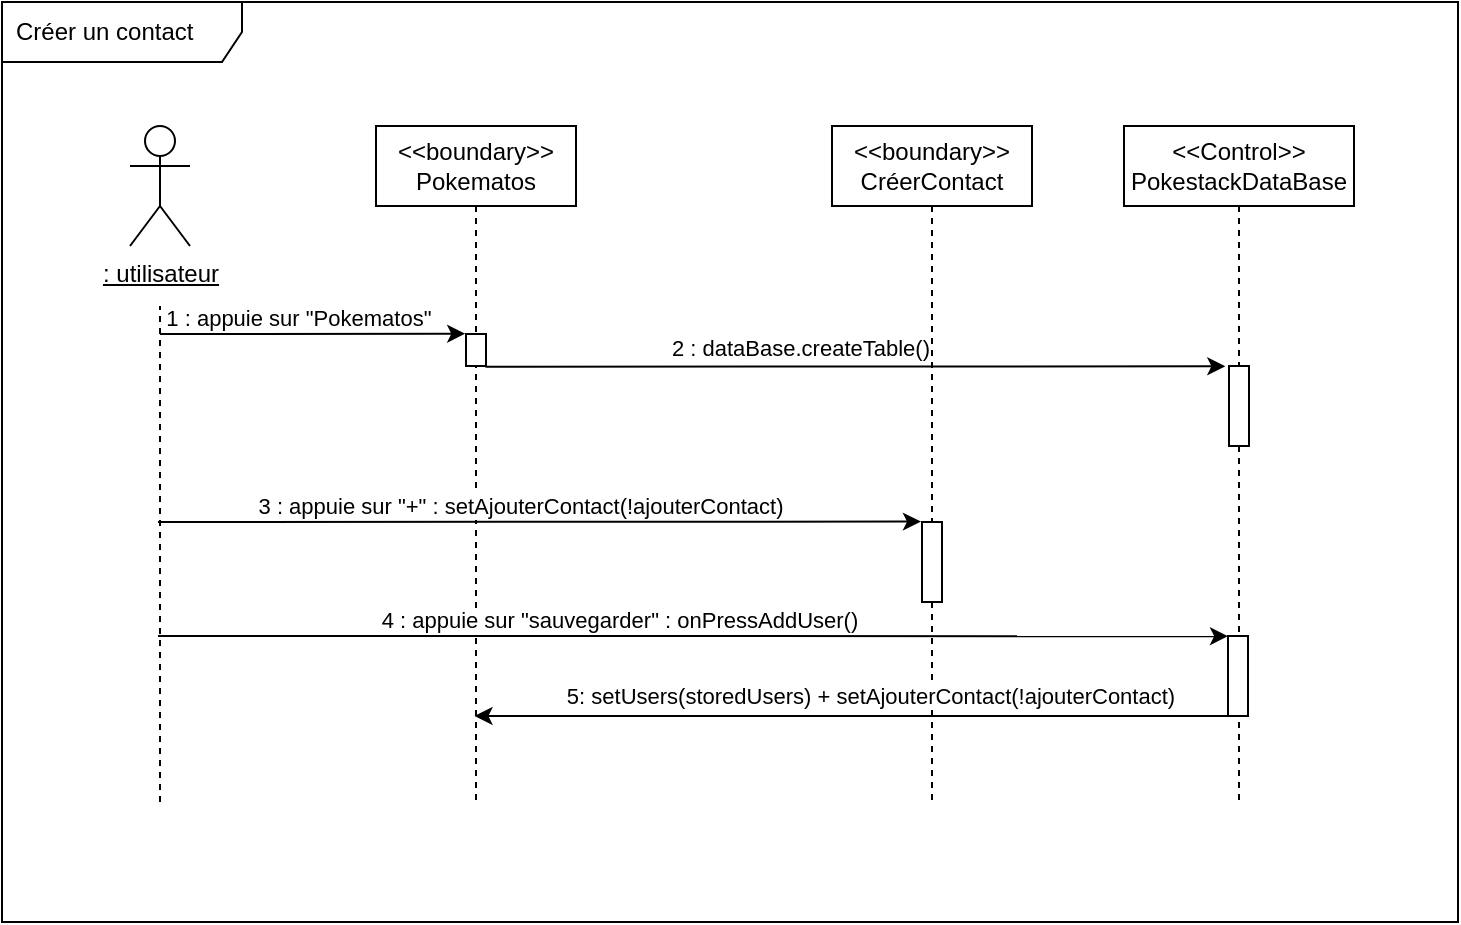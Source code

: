 <mxfile>
    <diagram id="RzKq9KF5NWwgLoKb3BY6" name="Page-1">
        <mxGraphModel dx="289" dy="336" grid="1" gridSize="10" guides="1" tooltips="1" connect="1" arrows="1" fold="1" page="1" pageScale="1" pageWidth="1654" pageHeight="1169" math="0" shadow="0">
            <root>
                <mxCell id="0"/>
                <mxCell id="1" parent="0"/>
                <mxCell id="46" value="Créer un contact" style="shape=umlFrame;whiteSpace=wrap;html=1;width=120;height=30;boundedLbl=1;verticalAlign=middle;align=left;spacingLeft=5;" parent="1" vertex="1">
                    <mxGeometry x="392" y="354" width="728" height="460" as="geometry"/>
                </mxCell>
                <mxCell id="2" value="&lt;u&gt;: utilisateur&lt;/u&gt;" style="shape=umlActor;verticalLabelPosition=bottom;verticalAlign=top;html=1;" parent="1" vertex="1">
                    <mxGeometry x="456" y="416" width="30" height="60" as="geometry"/>
                </mxCell>
                <mxCell id="3" value="&amp;lt;&amp;lt;boundary&amp;gt;&amp;gt;&lt;br&gt;Pokematos" style="shape=umlLifeline;perimeter=lifelinePerimeter;whiteSpace=wrap;html=1;container=1;collapsible=0;recursiveResize=0;outlineConnect=0;" parent="1" vertex="1">
                    <mxGeometry x="579" y="416" width="100" height="338" as="geometry"/>
                </mxCell>
                <mxCell id="50" value="" style="endArrow=classic;html=1;entryX=-0.053;entryY=-0.005;entryDx=0;entryDy=0;entryPerimeter=0;" parent="3" edge="1">
                    <mxGeometry width="50" height="50" relative="1" as="geometry">
                        <mxPoint x="-109" y="198" as="sourcePoint"/>
                        <mxPoint x="272.47" y="197.8" as="targetPoint"/>
                    </mxGeometry>
                </mxCell>
                <mxCell id="51" value="3 : appuie sur &quot;+&quot; : setAjouterContact(!ajouterContact)" style="edgeLabel;html=1;align=center;verticalAlign=middle;resizable=0;points=[];" parent="50" vertex="1" connectable="0">
                    <mxGeometry x="-0.59" y="-1" relative="1" as="geometry">
                        <mxPoint x="103" y="-9" as="offset"/>
                    </mxGeometry>
                </mxCell>
                <mxCell id="63" value="" style="html=1;points=[];perimeter=orthogonalPerimeter;" parent="3" vertex="1">
                    <mxGeometry x="45" y="104" width="10" height="16" as="geometry"/>
                </mxCell>
                <mxCell id="12" value="" style="endArrow=none;dashed=1;html=1;" parent="1" edge="1">
                    <mxGeometry width="50" height="50" relative="1" as="geometry">
                        <mxPoint x="471" y="754" as="sourcePoint"/>
                        <mxPoint x="471" y="506" as="targetPoint"/>
                    </mxGeometry>
                </mxCell>
                <mxCell id="15" value="&amp;lt;&amp;lt;Control&amp;gt;&amp;gt;&lt;br&gt;PokestackDataBase" style="shape=umlLifeline;perimeter=lifelinePerimeter;whiteSpace=wrap;html=1;container=1;collapsible=0;recursiveResize=0;outlineConnect=0;" parent="1" vertex="1">
                    <mxGeometry x="953" y="416" width="115" height="338" as="geometry"/>
                </mxCell>
                <mxCell id="16" value="" style="html=1;points=[];perimeter=orthogonalPerimeter;" parent="15" vertex="1">
                    <mxGeometry x="52" y="255" width="10" height="40" as="geometry"/>
                </mxCell>
                <mxCell id="60" value="" style="html=1;points=[];perimeter=orthogonalPerimeter;" parent="15" vertex="1">
                    <mxGeometry x="52.5" y="120" width="10" height="40" as="geometry"/>
                </mxCell>
                <mxCell id="48" value="&amp;lt;&amp;lt;boundary&amp;gt;&amp;gt;&lt;br&gt;CréerContact" style="shape=umlLifeline;perimeter=lifelinePerimeter;whiteSpace=wrap;html=1;container=1;collapsible=0;recursiveResize=0;outlineConnect=0;" parent="1" vertex="1">
                    <mxGeometry x="807" y="416" width="100" height="338" as="geometry"/>
                </mxCell>
                <mxCell id="66" value="" style="html=1;points=[];perimeter=orthogonalPerimeter;" vertex="1" parent="48">
                    <mxGeometry x="45" y="198" width="10" height="40" as="geometry"/>
                </mxCell>
                <mxCell id="19" value="" style="endArrow=classic;html=1;entryX=0.001;entryY=0.002;entryDx=0;entryDy=0;entryPerimeter=0;" parent="1" edge="1">
                    <mxGeometry width="50" height="50" relative="1" as="geometry">
                        <mxPoint x="470" y="671" as="sourcePoint"/>
                        <mxPoint x="1005.01" y="671.08" as="targetPoint"/>
                    </mxGeometry>
                </mxCell>
                <mxCell id="20" value="&lt;font style=&quot;font-size: 11px&quot;&gt;4 : appuie sur &quot;sauvegarder&quot; : onPressAddUser()&amp;nbsp;&lt;/font&gt;" style="edgeLabel;html=1;align=center;verticalAlign=middle;resizable=0;points=[];" parent="19" vertex="1" connectable="0">
                    <mxGeometry x="-0.59" y="-1" relative="1" as="geometry">
                        <mxPoint x="122" y="-9" as="offset"/>
                    </mxGeometry>
                </mxCell>
                <mxCell id="56" value="" style="endArrow=classic;html=1;exitX=0;exitY=1;exitDx=0;exitDy=0;exitPerimeter=0;" parent="1" edge="1">
                    <mxGeometry width="50" height="50" relative="1" as="geometry">
                        <mxPoint x="1005" y="711" as="sourcePoint"/>
                        <mxPoint x="628.25" y="711" as="targetPoint"/>
                    </mxGeometry>
                </mxCell>
                <mxCell id="57" value="5: setUsers(storedUsers) + setAjouterContact(!ajouterContact)" style="edgeLabel;html=1;align=center;verticalAlign=middle;resizable=0;points=[];" parent="56" vertex="1" connectable="0">
                    <mxGeometry x="0.764" relative="1" as="geometry">
                        <mxPoint x="153" y="-10" as="offset"/>
                    </mxGeometry>
                </mxCell>
                <mxCell id="58" value="" style="endArrow=classic;html=1;entryX=-0.039;entryY=-0.01;entryDx=0;entryDy=0;entryPerimeter=0;" parent="1" target="63" edge="1">
                    <mxGeometry width="50" height="50" relative="1" as="geometry">
                        <mxPoint x="471" y="520" as="sourcePoint"/>
                        <mxPoint x="620" y="520" as="targetPoint"/>
                    </mxGeometry>
                </mxCell>
                <mxCell id="59" value="1 : appuie sur &quot;Pokematos&quot;&amp;nbsp;&amp;nbsp;" style="edgeLabel;html=1;align=center;verticalAlign=middle;resizable=0;points=[];" parent="58" vertex="1" connectable="0">
                    <mxGeometry x="-0.59" y="-1" relative="1" as="geometry">
                        <mxPoint x="40" y="-9" as="offset"/>
                    </mxGeometry>
                </mxCell>
                <mxCell id="64" value="" style="endArrow=classic;html=1;exitX=0.971;exitY=1.025;exitDx=0;exitDy=0;exitPerimeter=0;entryX=-0.184;entryY=0.003;entryDx=0;entryDy=0;entryPerimeter=0;" parent="1" source="63" target="60" edge="1">
                    <mxGeometry width="50" height="50" relative="1" as="geometry">
                        <mxPoint x="740" y="370" as="sourcePoint"/>
                        <mxPoint x="790" y="320" as="targetPoint"/>
                    </mxGeometry>
                </mxCell>
                <mxCell id="65" value="2 : dataBase.createTable()" style="edgeLabel;html=1;align=center;verticalAlign=middle;resizable=0;points=[];" parent="64" vertex="1" connectable="0">
                    <mxGeometry x="-0.152" y="-1" relative="1" as="geometry">
                        <mxPoint y="-11" as="offset"/>
                    </mxGeometry>
                </mxCell>
            </root>
        </mxGraphModel>
    </diagram>
</mxfile>
